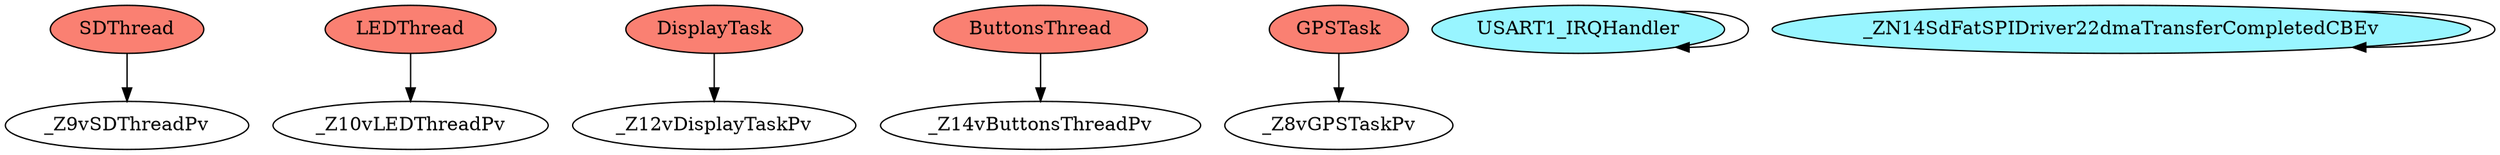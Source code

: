 digraph G {
		SDThread[fillcolor=salmon style=filled label=<SDThread<BR />>];
SDThread -> _Z9vSDThreadPv
		LEDThread[fillcolor=salmon style=filled label=<LEDThread<BR />>];
LEDThread -> _Z10vLEDThreadPv
		DisplayTask[fillcolor=salmon style=filled label=<DisplayTask<BR />>];
DisplayTask -> _Z12vDisplayTaskPv
		ButtonsThread[fillcolor=salmon style=filled label=<ButtonsThread<BR />>];
ButtonsThread -> _Z14vButtonsThreadPv
		GPSTask[fillcolor=salmon style=filled label=<GPSTask<BR />>];
GPSTask -> _Z8vGPSTaskPv
		USART1_IRQHandler[fillcolor=cadetblue1 style=filled label=<USART1_IRQHandler<BR />>];
USART1_IRQHandler -> USART1_IRQHandler
		_ZN14SdFatSPIDriver22dmaTransferCompletedCBEv[fillcolor=cadetblue1 style=filled label=<_ZN14SdFatSPIDriver22dmaTransferCompletedCBEv<BR />>];
_ZN14SdFatSPIDriver22dmaTransferCompletedCBEv -> _ZN14SdFatSPIDriver22dmaTransferCompletedCBEv

}